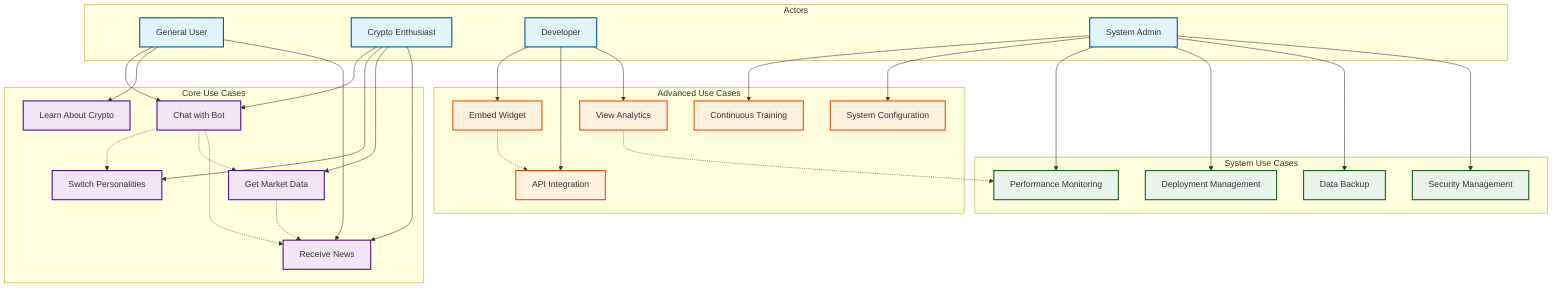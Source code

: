 graph TB
    subgraph Users[Actors]
        GU[General User]
        CE[Crypto Enthusiast]
        DEV[Developer]
        ADMIN[System Admin]
    end

    subgraph Core[Core Use Cases]
        CHAT[Chat with Bot]
        SWITCH[Switch Personalities]
        MARKET[Get Market Data]
        NEWS[Receive News]
        LEARN[Learn About Crypto]
    end

    subgraph Advanced[Advanced Use Cases]
        EMBED[Embed Widget]
        API[API Integration]
        TRAIN[Continuous Training]
        ANALYTICS[View Analytics]
        CONFIG[System Configuration]
    end

    subgraph System[System Use Cases]
        MONITOR[Performance Monitoring]
        DEPLOY[Deployment Management]
        BACKUP[Data Backup]
        SECURITY[Security Management]
    end

    %% User connections
    GU --> CHAT
    GU --> LEARN
    GU --> NEWS
    
    CE --> CHAT
    CE --> SWITCH
    CE --> MARKET
    CE --> NEWS
    
    DEV --> EMBED
    DEV --> API
    DEV --> ANALYTICS
    
    ADMIN --> TRAIN
    ADMIN --> CONFIG
    ADMIN --> MONITOR
    ADMIN --> DEPLOY
    ADMIN --> BACKUP
    ADMIN --> SECURITY

    %% Use case relationships
    CHAT -.-> SWITCH
    CHAT -.-> MARKET
    CHAT -.-> NEWS
    MARKET -.-> NEWS
    EMBED -.-> API
    ANALYTICS -.-> MONITOR

    %% Styling
    classDef userClass fill:#e1f5fe,stroke:#01579b,stroke-width:2px
    classDef coreClass fill:#f3e5f5,stroke:#4a148c,stroke-width:2px
    classDef advancedClass fill:#fff3e0,stroke:#e65100,stroke-width:2px
    classDef systemClass fill:#e8f5e8,stroke:#1b5e20,stroke-width:2px

    class GU,CE,DEV,ADMIN userClass
    class CHAT,SWITCH,MARKET,NEWS,LEARN coreClass
    class EMBED,API,TRAIN,ANALYTICS,CONFIG advancedClass
    class MONITOR,DEPLOY,BACKUP,SECURITY systemClass